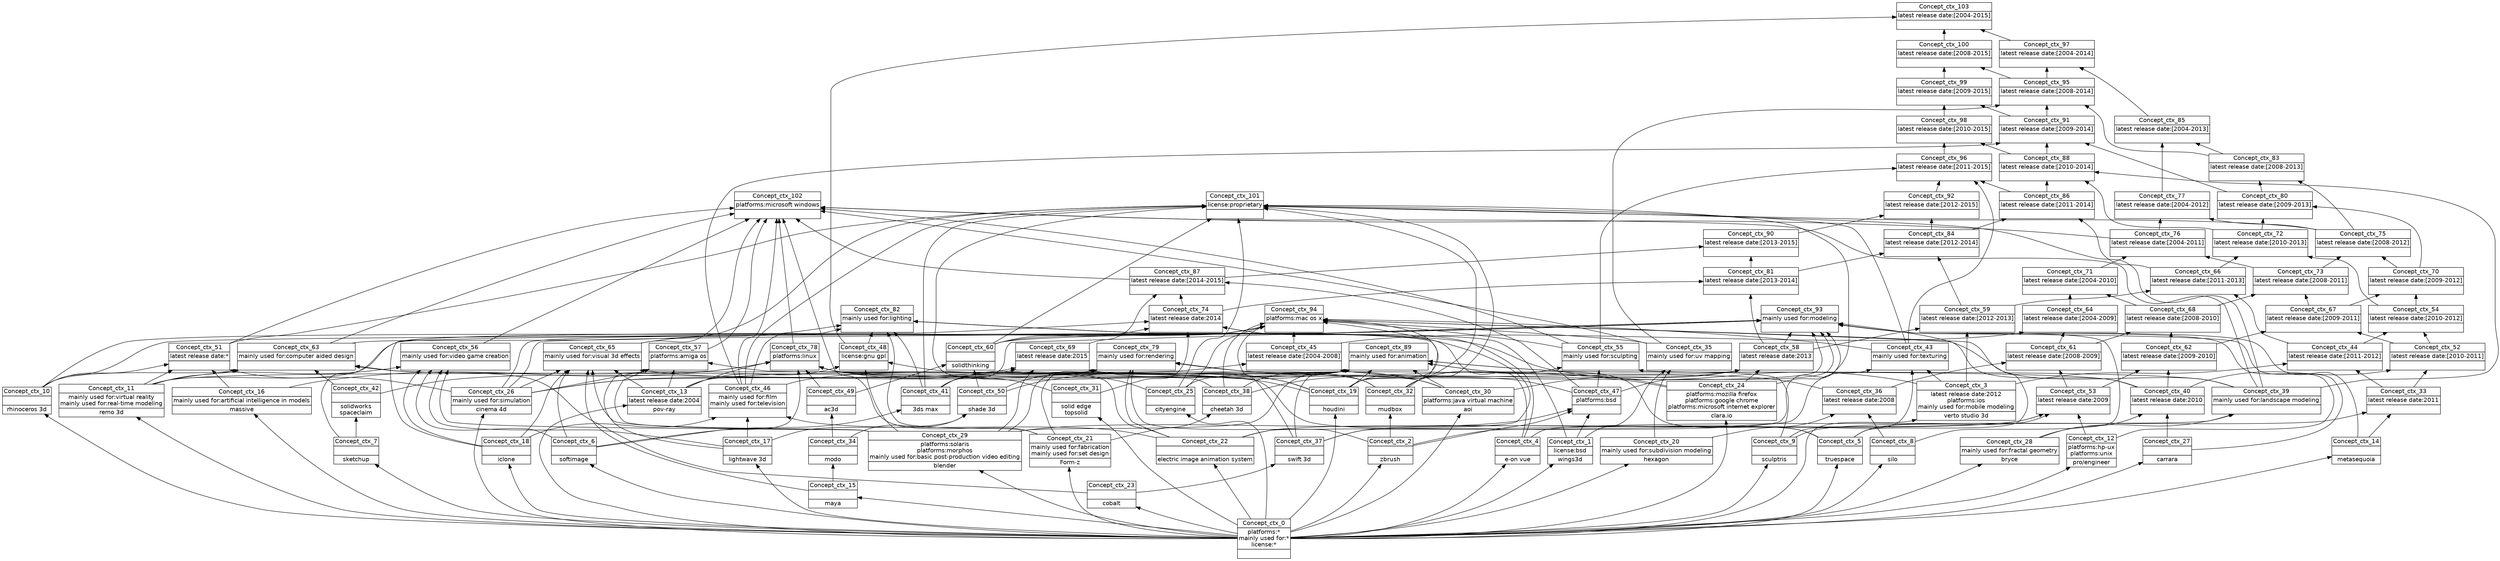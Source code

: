 digraph G { 
	rankdir=BT;
	margin=0;
	node [margin="0.03,0.03",fontname="DejaVu Sans"];
	ranksep=0.3;
	nodesep=0.2;
//graph[label="name:ctx,concept number:104,object number:42,attribute number:89"
73 [shape=none,label=<<table border="0" cellborder="1" cellspacing="0" port="p"><tr><td>Concept_ctx_0</td></tr><tr><td>platforms:*<br/>mainly used for:*<br/>license:*<br/></td></tr><tr><td><br/></td></tr></table>>];
1 [shape=none,label=<<table border="0" cellborder="1" cellspacing="0" port="p"><tr><td>Concept_ctx_13</td></tr><tr><td>latest release date:2004<br/></td></tr><tr><td>pov-ray<br/></td></tr></table>>];
104 [shape=none,label=<<table border="0" cellborder="1" cellspacing="0" port="p"><tr><td>Concept_ctx_18</td></tr><tr><td><br/></td></tr><tr><td>iclone<br/></td></tr></table>>];
108 [shape=none,label=<<table border="0" cellborder="1" cellspacing="0" port="p"><tr><td>Concept_ctx_28</td></tr><tr><td>mainly used for:fractal geometry<br/></td></tr><tr><td>bryce<br/></td></tr></table>>];
109 [shape=none,label=<<table border="0" cellborder="1" cellspacing="0" port="p"><tr><td>Concept_ctx_4</td></tr><tr><td><br/></td></tr><tr><td>e-on vue<br/></td></tr></table>>];
111 [shape=none,label=<<table border="0" cellborder="1" cellspacing="0" port="p"><tr><td>Concept_ctx_10</td></tr><tr><td><br/></td></tr><tr><td>rhinoceros 3d<br/></td></tr></table>>];
112 [shape=none,label=<<table border="0" cellborder="1" cellspacing="0" port="p"><tr><td>Concept_ctx_23</td></tr><tr><td><br/></td></tr><tr><td>cobalt<br/></td></tr></table>>];
113 [shape=none,label=<<table border="0" cellborder="1" cellspacing="0" port="p"><tr><td>Concept_ctx_7</td></tr><tr><td><br/></td></tr><tr><td>sketchup<br/></td></tr></table>>];
118 [shape=none,label=<<table border="0" cellborder="1" cellspacing="0" port="p"><tr><td>Concept_ctx_20</td></tr><tr><td>mainly used for:subdivision modeling<br/></td></tr><tr><td>hexagon<br/></td></tr></table>>];
120 [shape=none,label=<<table border="0" cellborder="1" cellspacing="0" port="p"><tr><td>Concept_ctx_16</td></tr><tr><td>mainly used for:artificial intelligence in models<br/></td></tr><tr><td>massive<br/></td></tr></table>>];
121 [shape=none,label=<<table border="0" cellborder="1" cellspacing="0" port="p"><tr><td>Concept_ctx_2</td></tr><tr><td><br/></td></tr><tr><td>zbrush<br/></td></tr></table>>];
123 [shape=none,label=<<table border="0" cellborder="1" cellspacing="0" port="p"><tr><td>Concept_ctx_19</td></tr><tr><td><br/></td></tr><tr><td>houdini<br/></td></tr></table>>];
124 [shape=none,label=<<table border="0" cellborder="1" cellspacing="0" port="p"><tr><td>Concept_ctx_6</td></tr><tr><td><br/></td></tr><tr><td>softimage<br/></td></tr></table>>];
49 [shape=none,label=<<table border="0" cellborder="1" cellspacing="0" port="p"><tr><td>Concept_ctx_25</td></tr><tr><td><br/></td></tr><tr><td>cityengine<br/></td></tr></table>>];
54 [shape=none,label=<<table border="0" cellborder="1" cellspacing="0" port="p"><tr><td>Concept_ctx_9</td></tr><tr><td><br/></td></tr><tr><td>sculptris<br/></td></tr></table>>];
6 [shape=none,label=<<table border="0" cellborder="1" cellspacing="0" port="p"><tr><td>Concept_ctx_3</td></tr><tr><td>latest release date:2012<br/>platforms:ios<br/>mainly used for:mobile modeling<br/></td></tr><tr><td>verto studio 3d<br/></td></tr></table>>];
62 [shape=none,label=<<table border="0" cellborder="1" cellspacing="0" port="p"><tr><td>Concept_ctx_30</td></tr><tr><td>platforms:java virtual machine<br/></td></tr><tr><td>aoi<br/></td></tr></table>>];
63 [shape=none,label=<<table border="0" cellborder="1" cellspacing="0" port="p"><tr><td>Concept_ctx_1</td></tr><tr><td>license:bsd<br/></td></tr><tr><td>wings3d<br/></td></tr></table>>];
66 [shape=none,label=<<table border="0" cellborder="1" cellspacing="0" port="p"><tr><td>Concept_ctx_29</td></tr><tr><td>platforms:solaris<br/>platforms:morphos<br/>mainly used for:basic post-production video editing<br/></td></tr><tr><td>blender<br/></td></tr></table>>];
67 [shape=none,label=<<table border="0" cellborder="1" cellspacing="0" port="p"><tr><td>Concept_ctx_26</td></tr><tr><td>mainly used for:simulation<br/></td></tr><tr><td>cinema 4d<br/></td></tr></table>>];
68 [shape=none,label=<<table border="0" cellborder="1" cellspacing="0" port="p"><tr><td>Concept_ctx_5</td></tr><tr><td><br/></td></tr><tr><td>truespace<br/></td></tr></table>>];
69 [shape=none,label=<<table border="0" cellborder="1" cellspacing="0" port="p"><tr><td>Concept_ctx_17</td></tr><tr><td><br/></td></tr><tr><td>lightwave 3d<br/></td></tr></table>>];
71 [shape=none,label=<<table border="0" cellborder="1" cellspacing="0" port="p"><tr><td>Concept_ctx_24</td></tr><tr><td>platforms:mozilla firefox<br/>platforms:google chrome<br/>platforms:microsoft internet explorer<br/></td></tr><tr><td>clara.io<br/></td></tr></table>>];
72 [shape=none,label=<<table border="0" cellborder="1" cellspacing="0" port="p"><tr><td>Concept_ctx_12</td></tr><tr><td>platforms:hp-ux<br/>platforms:unix<br/></td></tr><tr><td>pro/engineer<br/></td></tr></table>>];
74 [shape=none,label=<<table border="0" cellborder="1" cellspacing="0" port="p"><tr><td>Concept_ctx_8</td></tr><tr><td><br/></td></tr><tr><td>silo<br/></td></tr></table>>];
75 [shape=none,label=<<table border="0" cellborder="1" cellspacing="0" port="p"><tr><td>Concept_ctx_27</td></tr><tr><td><br/></td></tr><tr><td>carrara<br/></td></tr></table>>];
76 [shape=none,label=<<table border="0" cellborder="1" cellspacing="0" port="p"><tr><td>Concept_ctx_14</td></tr><tr><td><br/></td></tr><tr><td>metasequoia<br/></td></tr></table>>];
77 [shape=none,label=<<table border="0" cellborder="1" cellspacing="0" port="p"><tr><td>Concept_ctx_11</td></tr><tr><td>mainly used for:virtual reality<br/>mainly used for:real-time modeling<br/></td></tr><tr><td>remo 3d<br/></td></tr></table>>];
84 [shape=none,label=<<table border="0" cellborder="1" cellspacing="0" port="p"><tr><td>Concept_ctx_21</td></tr><tr><td>mainly used for:fabrication<br/>mainly used for:set design<br/></td></tr><tr><td>Form-z<br/></td></tr></table>>];
94 [shape=none,label=<<table border="0" cellborder="1" cellspacing="0" port="p"><tr><td>Concept_ctx_15</td></tr><tr><td><br/></td></tr><tr><td>maya<br/></td></tr></table>>];
95 [shape=none,label=<<table border="0" cellborder="1" cellspacing="0" port="p"><tr><td>Concept_ctx_22</td></tr><tr><td><br/></td></tr><tr><td>electric image animation system<br/></td></tr></table>>];
110 [shape=none,label=<<table border="0" cellborder="1" cellspacing="0" port="p"><tr><td>Concept_ctx_39</td></tr><tr><td>mainly used for:landscape modeling<br/></td></tr><tr><td><br/></td></tr></table>>];
115 [shape=none,label=<<table border="0" cellborder="1" cellspacing="0" port="p"><tr><td>Concept_ctx_31</td></tr><tr><td><br/></td></tr><tr><td>solid edge<br/>topsolid<br/></td></tr></table>>];
119 [shape=none,label=<<table border="0" cellborder="1" cellspacing="0" port="p"><tr><td>Concept_ctx_35</td></tr><tr><td>mainly used for:uv mapping<br/></td></tr><tr><td><br/></td></tr></table>>];
125 [shape=none,label=<<table border="0" cellborder="1" cellspacing="0" port="p"><tr><td>Concept_ctx_41</td></tr><tr><td><br/></td></tr><tr><td>3ds max<br/></td></tr></table>>];
126 [shape=none,label=<<table border="0" cellborder="1" cellspacing="0" port="p"><tr><td>Concept_ctx_32</td></tr><tr><td><br/></td></tr><tr><td>mudbox<br/></td></tr></table>>];
2 [shape=none,label=<<table border="0" cellborder="1" cellspacing="0" port="p"><tr><td>Concept_ctx_36</td></tr><tr><td>latest release date:2008<br/></td></tr><tr><td><br/></td></tr></table>>];
4 [shape=none,label=<<table border="0" cellborder="1" cellspacing="0" port="p"><tr><td>Concept_ctx_40</td></tr><tr><td>latest release date:2010<br/></td></tr><tr><td><br/></td></tr></table>>];
5 [shape=none,label=<<table border="0" cellborder="1" cellspacing="0" port="p"><tr><td>Concept_ctx_33</td></tr><tr><td>latest release date:2011<br/></td></tr><tr><td><br/></td></tr></table>>];
78 [shape=none,label=<<table border="0" cellborder="1" cellspacing="0" port="p"><tr><td>Concept_ctx_37</td></tr><tr><td><br/></td></tr><tr><td>swift 3d<br/></td></tr></table>>];
85 [shape=none,label=<<table border="0" cellborder="1" cellspacing="0" port="p"><tr><td>Concept_ctx_38</td></tr><tr><td><br/></td></tr><tr><td>cheetah 3d<br/></td></tr></table>>];
87 [shape=none,label=<<table border="0" cellborder="1" cellspacing="0" port="p"><tr><td>Concept_ctx_34</td></tr><tr><td><br/></td></tr><tr><td>modo<br/></td></tr></table>>];
10 [shape=none,label=<<table border="0" cellborder="1" cellspacing="0" port="p"><tr><td>Concept_ctx_45</td></tr><tr><td>latest release date:[2004-2008]<br/></td></tr><tr><td><br/></td></tr></table>>];
114 [shape=none,label=<<table border="0" cellborder="1" cellspacing="0" port="p"><tr><td>Concept_ctx_42</td></tr><tr><td><br/></td></tr><tr><td>solidworks<br/>spaceclaim<br/></td></tr></table>>];
117 [shape=none,label=<<table border="0" cellborder="1" cellspacing="0" port="p"><tr><td>Concept_ctx_46</td></tr><tr><td>mainly used for:film<br/>mainly used for:television<br/></td></tr><tr><td><br/></td></tr></table>>];
122 [shape=none,label=<<table border="0" cellborder="1" cellspacing="0" port="p"><tr><td>Concept_ctx_43</td></tr><tr><td>mainly used for:texturing<br/></td></tr><tr><td><br/></td></tr></table>>];
127 [shape=none,label=<<table border="0" cellborder="1" cellspacing="0" port="p"><tr><td>Concept_ctx_49</td></tr><tr><td><br/></td></tr><tr><td>ac3d<br/></td></tr></table>>];
130 [shape=none,label=<<table border="0" cellborder="1" cellspacing="0" port="p"><tr><td>Concept_ctx_48</td></tr><tr><td>license:gnu gpl<br/></td></tr><tr><td><br/></td></tr></table>>];
14 [shape=none,label=<<table border="0" cellborder="1" cellspacing="0" port="p"><tr><td>Concept_ctx_44</td></tr><tr><td>latest release date:[2011-2012]<br/></td></tr><tr><td><br/></td></tr></table>>];
65 [shape=none,label=<<table border="0" cellborder="1" cellspacing="0" port="p"><tr><td>Concept_ctx_47</td></tr><tr><td>platforms:bsd<br/></td></tr><tr><td><br/></td></tr></table>>];
13 [shape=none,label=<<table border="0" cellborder="1" cellspacing="0" port="p"><tr><td>Concept_ctx_52</td></tr><tr><td>latest release date:[2010-2011]<br/></td></tr><tr><td><br/></td></tr></table>>];
46 [shape=none,label=<<table border="0" cellborder="1" cellspacing="0" port="p"><tr><td>Concept_ctx_51</td></tr><tr><td>latest release date:*<br/></td></tr><tr><td><br/></td></tr></table>>];
90 [shape=none,label=<<table border="0" cellborder="1" cellspacing="0" port="p"><tr><td>Concept_ctx_50</td></tr><tr><td><br/></td></tr><tr><td>shade 3d<br/></td></tr></table>>];
103 [shape=none,label=<<table border="0" cellborder="1" cellspacing="0" port="p"><tr><td>Concept_ctx_56</td></tr><tr><td>mainly used for:video game creation<br/></td></tr><tr><td><br/></td></tr></table>>];
107 [shape=none,label=<<table border="0" cellborder="1" cellspacing="0" port="p"><tr><td>Concept_ctx_55</td></tr><tr><td>mainly used for:sculpting<br/></td></tr><tr><td><br/></td></tr></table>>];
21 [shape=none,label=<<table border="0" cellborder="1" cellspacing="0" port="p"><tr><td>Concept_ctx_54</td></tr><tr><td>latest release date:[2010-2012]<br/></td></tr><tr><td><br/></td></tr></table>>];
3 [shape=none,label=<<table border="0" cellborder="1" cellspacing="0" port="p"><tr><td>Concept_ctx_53</td></tr><tr><td>latest release date:2009<br/></td></tr><tr><td><br/></td></tr></table>>];
7 [shape=none,label=<<table border="0" cellborder="1" cellspacing="0" port="p"><tr><td>Concept_ctx_58</td></tr><tr><td>latest release date:2013<br/></td></tr><tr><td><br/></td></tr></table>>];
70 [shape=none,label=<<table border="0" cellborder="1" cellspacing="0" port="p"><tr><td>Concept_ctx_57</td></tr><tr><td>platforms:amiga os<br/></td></tr><tr><td><br/></td></tr></table>>];
128 [shape=none,label=<<table border="0" cellborder="1" cellspacing="0" port="p"><tr><td>Concept_ctx_60</td></tr><tr><td><br/></td></tr><tr><td>solidthinking<br/></td></tr></table>>];
15 [shape=none,label=<<table border="0" cellborder="1" cellspacing="0" port="p"><tr><td>Concept_ctx_59</td></tr><tr><td>latest release date:[2012-2013]<br/></td></tr><tr><td><br/></td></tr></table>>];
11 [shape=none,label=<<table border="0" cellborder="1" cellspacing="0" port="p"><tr><td>Concept_ctx_61</td></tr><tr><td>latest release date:[2008-2009]<br/></td></tr><tr><td><br/></td></tr></table>>];
12 [shape=none,label=<<table border="0" cellborder="1" cellspacing="0" port="p"><tr><td>Concept_ctx_62</td></tr><tr><td>latest release date:[2009-2010]<br/></td></tr><tr><td><br/></td></tr></table>>];
105 [shape=none,label=<<table border="0" cellborder="1" cellspacing="0" port="p"><tr><td>Concept_ctx_65</td></tr><tr><td>mainly used for:visual 3d effects<br/></td></tr><tr><td><br/></td></tr></table>>];
116 [shape=none,label=<<table border="0" cellborder="1" cellspacing="0" port="p"><tr><td>Concept_ctx_63</td></tr><tr><td>mainly used for:computer aided design<br/></td></tr><tr><td><br/></td></tr></table>>];
18 [shape=none,label=<<table border="0" cellborder="1" cellspacing="0" port="p"><tr><td>Concept_ctx_64</td></tr><tr><td>latest release date:[2004-2009]<br/></td></tr><tr><td><br/></td></tr></table>>];
22 [shape=none,label=<<table border="0" cellborder="1" cellspacing="0" port="p"><tr><td>Concept_ctx_66</td></tr><tr><td>latest release date:[2011-2013]<br/></td></tr><tr><td><br/></td></tr></table>>];
19 [shape=none,label=<<table border="0" cellborder="1" cellspacing="0" port="p"><tr><td>Concept_ctx_68</td></tr><tr><td>latest release date:[2008-2010]<br/></td></tr><tr><td><br/></td></tr></table>>];
20 [shape=none,label=<<table border="0" cellborder="1" cellspacing="0" port="p"><tr><td>Concept_ctx_67</td></tr><tr><td>latest release date:[2009-2011]<br/></td></tr><tr><td><br/></td></tr></table>>];
9 [shape=none,label=<<table border="0" cellborder="1" cellspacing="0" port="p"><tr><td>Concept_ctx_69</td></tr><tr><td>latest release date:2015<br/></td></tr><tr><td><br/></td></tr></table>>];
25 [shape=none,label=<<table border="0" cellborder="1" cellspacing="0" port="p"><tr><td>Concept_ctx_71</td></tr><tr><td>latest release date:[2004-2010]<br/></td></tr><tr><td><br/></td></tr></table>>];
27 [shape=none,label=<<table border="0" cellborder="1" cellspacing="0" port="p"><tr><td>Concept_ctx_70</td></tr><tr><td>latest release date:[2009-2012]<br/></td></tr><tr><td><br/></td></tr></table>>];
28 [shape=none,label=<<table border="0" cellborder="1" cellspacing="0" port="p"><tr><td>Concept_ctx_72</td></tr><tr><td>latest release date:[2010-2013]<br/></td></tr><tr><td><br/></td></tr></table>>];
26 [shape=none,label=<<table border="0" cellborder="1" cellspacing="0" port="p"><tr><td>Concept_ctx_73</td></tr><tr><td>latest release date:[2008-2011]<br/></td></tr><tr><td><br/></td></tr></table>>];
8 [shape=none,label=<<table border="0" cellborder="1" cellspacing="0" port="p"><tr><td>Concept_ctx_74</td></tr><tr><td>latest release date:2014<br/></td></tr><tr><td><br/></td></tr></table>>];
31 [shape=none,label=<<table border="0" cellborder="1" cellspacing="0" port="p"><tr><td>Concept_ctx_76</td></tr><tr><td>latest release date:[2004-2011]<br/></td></tr><tr><td><br/></td></tr></table>>];
32 [shape=none,label=<<table border="0" cellborder="1" cellspacing="0" port="p"><tr><td>Concept_ctx_75</td></tr><tr><td>latest release date:[2008-2012]<br/></td></tr><tr><td><br/></td></tr></table>>];
101 [shape=none,label=<<table border="0" cellborder="1" cellspacing="0" port="p"><tr><td>Concept_ctx_79</td></tr><tr><td>mainly used for:rendering<br/></td></tr><tr><td><br/></td></tr></table>>];
36 [shape=none,label=<<table border="0" cellborder="1" cellspacing="0" port="p"><tr><td>Concept_ctx_77</td></tr><tr><td>latest release date:[2004-2012]<br/></td></tr><tr><td><br/></td></tr></table>>];
53 [shape=none,label=<<table border="0" cellborder="1" cellspacing="0" port="p"><tr><td>Concept_ctx_78</td></tr><tr><td>platforms:linux<br/></td></tr><tr><td><br/></td></tr></table>>];
33 [shape=none,label=<<table border="0" cellborder="1" cellspacing="0" port="p"><tr><td>Concept_ctx_80</td></tr><tr><td>latest release date:[2009-2013]<br/></td></tr><tr><td><br/></td></tr></table>>];
16 [shape=none,label=<<table border="0" cellborder="1" cellspacing="0" port="p"><tr><td>Concept_ctx_81</td></tr><tr><td>latest release date:[2013-2014]<br/></td></tr><tr><td><br/></td></tr></table>>];
98 [shape=none,label=<<table border="0" cellborder="1" cellspacing="0" port="p"><tr><td>Concept_ctx_82</td></tr><tr><td>mainly used for:lighting<br/></td></tr><tr><td><br/></td></tr></table>>];
23 [shape=none,label=<<table border="0" cellborder="1" cellspacing="0" port="p"><tr><td>Concept_ctx_84</td></tr><tr><td>latest release date:[2012-2014]<br/></td></tr><tr><td><br/></td></tr></table>>];
37 [shape=none,label=<<table border="0" cellborder="1" cellspacing="0" port="p"><tr><td>Concept_ctx_83</td></tr><tr><td>latest release date:[2008-2013]<br/></td></tr><tr><td><br/></td></tr></table>>];
40 [shape=none,label=<<table border="0" cellborder="1" cellspacing="0" port="p"><tr><td>Concept_ctx_85</td></tr><tr><td>latest release date:[2004-2013]<br/></td></tr><tr><td><br/></td></tr></table>>];
29 [shape=none,label=<<table border="0" cellborder="1" cellspacing="0" port="p"><tr><td>Concept_ctx_86</td></tr><tr><td>latest release date:[2011-2014]<br/></td></tr><tr><td><br/></td></tr></table>>];
17 [shape=none,label=<<table border="0" cellborder="1" cellspacing="0" port="p"><tr><td>Concept_ctx_87</td></tr><tr><td>latest release date:[2014-2015]<br/></td></tr><tr><td><br/></td></tr></table>>];
34 [shape=none,label=<<table border="0" cellborder="1" cellspacing="0" port="p"><tr><td>Concept_ctx_88</td></tr><tr><td>latest release date:[2010-2014]<br/></td></tr><tr><td><br/></td></tr></table>>];
93 [shape=none,label=<<table border="0" cellborder="1" cellspacing="0" port="p"><tr><td>Concept_ctx_89</td></tr><tr><td>mainly used for:animation<br/></td></tr><tr><td><br/></td></tr></table>>];
24 [shape=none,label=<<table border="0" cellborder="1" cellspacing="0" port="p"><tr><td>Concept_ctx_90</td></tr><tr><td>latest release date:[2013-2015]<br/></td></tr><tr><td><br/></td></tr></table>>];
30 [shape=none,label=<<table border="0" cellborder="1" cellspacing="0" port="p"><tr><td>Concept_ctx_92</td></tr><tr><td>latest release date:[2012-2015]<br/></td></tr><tr><td><br/></td></tr></table>>];
38 [shape=none,label=<<table border="0" cellborder="1" cellspacing="0" port="p"><tr><td>Concept_ctx_91</td></tr><tr><td>latest release date:[2009-2014]<br/></td></tr><tr><td><br/></td></tr></table>>];
83 [shape=none,label=<<table border="0" cellborder="1" cellspacing="0" port="p"><tr><td>Concept_ctx_93</td></tr><tr><td>mainly used for:modeling<br/></td></tr><tr><td><br/></td></tr></table>>];
35 [shape=none,label=<<table border="0" cellborder="1" cellspacing="0" port="p"><tr><td>Concept_ctx_96</td></tr><tr><td>latest release date:[2011-2015]<br/></td></tr><tr><td><br/></td></tr></table>>];
41 [shape=none,label=<<table border="0" cellborder="1" cellspacing="0" port="p"><tr><td>Concept_ctx_95</td></tr><tr><td>latest release date:[2008-2014]<br/></td></tr><tr><td><br/></td></tr></table>>];
61 [shape=none,label=<<table border="0" cellborder="1" cellspacing="0" port="p"><tr><td>Concept_ctx_94</td></tr><tr><td>platforms:mac os x<br/></td></tr><tr><td><br/></td></tr></table>>];
43 [shape=none,label=<<table border="0" cellborder="1" cellspacing="0" port="p"><tr><td>Concept_ctx_97</td></tr><tr><td>latest release date:[2004-2014]<br/></td></tr><tr><td><br/></td></tr></table>>];
39 [shape=none,label=<<table border="0" cellborder="1" cellspacing="0" port="p"><tr><td>Concept_ctx_98</td></tr><tr><td>latest release date:[2010-2015]<br/></td></tr><tr><td><br/></td></tr></table>>];
42 [shape=none,label=<<table border="0" cellborder="1" cellspacing="0" port="p"><tr><td>Concept_ctx_99</td></tr><tr><td>latest release date:[2009-2015]<br/></td></tr><tr><td><br/></td></tr></table>>];
44 [shape=none,label=<<table border="0" cellborder="1" cellspacing="0" port="p"><tr><td>Concept_ctx_100</td></tr><tr><td>latest release date:[2008-2015]<br/></td></tr><tr><td><br/></td></tr></table>>];
129 [shape=none,label=<<table border="0" cellborder="1" cellspacing="0" port="p"><tr><td>Concept_ctx_101</td></tr><tr><td>license:proprietary<br/></td></tr><tr><td><br/></td></tr></table>>];
45 [shape=none,label=<<table border="0" cellborder="1" cellspacing="0" port="p"><tr><td>Concept_ctx_103</td></tr><tr><td>latest release date:[2004-2015]<br/></td></tr><tr><td><br/></td></tr></table>>];
48 [shape=none,label=<<table border="0" cellborder="1" cellspacing="0" port="p"><tr><td>Concept_ctx_102</td></tr><tr><td>platforms:microsoft windows<br/></td></tr><tr><td><br/></td></tr></table>>];
	73:p -> 1:p
	73:p -> 104:p
	73:p -> 108:p
	73:p -> 109:p
	73:p -> 111:p
	73:p -> 112:p
	73:p -> 113:p
	73:p -> 118:p
	73:p -> 120:p
	73:p -> 121:p
	73:p -> 123:p
	73:p -> 124:p
	73:p -> 49:p
	73:p -> 54:p
	73:p -> 6:p
	73:p -> 62:p
	73:p -> 63:p
	73:p -> 66:p
	73:p -> 67:p
	73:p -> 68:p
	73:p -> 69:p
	73:p -> 71:p
	73:p -> 72:p
	73:p -> 74:p
	73:p -> 75:p
	73:p -> 76:p
	73:p -> 77:p
	73:p -> 84:p
	73:p -> 94:p
	73:p -> 95:p
	108:p -> 110:p
	109:p -> 110:p
	73:p -> 115:p
	118:p -> 119:p
	63:p -> 119:p
	124:p -> 125:p
	121:p -> 126:p
	118:p -> 2:p
	74:p -> 2:p
	75:p -> 4:p
	108:p -> 4:p
	54:p -> 5:p
	76:p -> 5:p
	112:p -> 78:p
	84:p -> 85:p
	94:p -> 87:p
	1:p -> 10:p
	2:p -> 10:p
	113:p -> 114:p
	69:p -> 117:p
	104:p -> 117:p
	95:p -> 117:p
	54:p -> 122:p
	6:p -> 122:p
	121:p -> 122:p
	87:p -> 127:p
	1:p -> 130:p
	66:p -> 130:p
	62:p -> 130:p
	5:p -> 14:p
	6:p -> 14:p
	63:p -> 65:p
	66:p -> 65:p
	121:p -> 65:p
	5:p -> 13:p
	4:p -> 13:p
	67:p -> 46:p
	111:p -> 46:p
	77:p -> 46:p
	120:p -> 46:p
	69:p -> 90:p
	87:p -> 90:p
	69:p -> 103:p
	77:p -> 103:p
	104:p -> 103:p
	124:p -> 103:p
	66:p -> 103:p
	54:p -> 107:p
	65:p -> 107:p
	126:p -> 107:p
	13:p -> 21:p
	14:p -> 21:p
	72:p -> 3:p
	68:p -> 3:p
	78:p -> 3:p
	95:p -> 3:p
	71:p -> 7:p
	85:p -> 7:p
	49:p -> 7:p
	62:p -> 7:p
	69:p -> 70:p
	67:p -> 70:p
	68:p -> 70:p
	1:p -> 70:p
	66:p -> 70:p
	127:p -> 128:p
	90:p -> 128:p
	7:p -> 15:p
	6:p -> 15:p
	2:p -> 11:p
	3:p -> 11:p
	4:p -> 12:p
	3:p -> 12:p
	67:p -> 105:p
	95:p -> 105:p
	104:p -> 105:p
	123:p -> 105:p
	124:p -> 105:p
	1:p -> 105:p
	94:p -> 105:p
	66:p -> 105:p
	77:p -> 116:p
	111:p -> 116:p
	112:p -> 116:p
	115:p -> 116:p
	114:p -> 116:p
	11:p -> 18:p
	10:p -> 18:p
	15:p -> 22:p
	14:p -> 22:p
	11:p -> 19:p
	12:p -> 19:p
	13:p -> 20:p
	12:p -> 20:p
	123:p -> 9:p
	126:p -> 9:p
	125:p -> 9:p
	114:p -> 9:p
	66:p -> 9:p
	18:p -> 25:p
	19:p -> 25:p
	20:p -> 27:p
	21:p -> 27:p
	21:p -> 28:p
	22:p -> 28:p
	20:p -> 26:p
	19:p -> 26:p
	104:p -> 8:p
	109:p -> 8:p
	115:p -> 8:p
	63:p -> 8:p
	128:p -> 8:p
	26:p -> 31:p
	25:p -> 31:p
	27:p -> 32:p
	26:p -> 32:p
	71:p -> 101:p
	67:p -> 101:p
	84:p -> 101:p
	95:p -> 101:p
	121:p -> 101:p
	125:p -> 101:p
	90:p -> 101:p
	66:p -> 101:p
	62:p -> 101:p
	32:p -> 36:p
	31:p -> 36:p
	49:p -> 53:p
	65:p -> 53:p
	77:p -> 53:p
	123:p -> 53:p
	124:p -> 53:p
	126:p -> 53:p
	1:p -> 53:p
	127:p -> 53:p
	120:p -> 53:p
	27:p -> 33:p
	28:p -> 33:p
	8:p -> 16:p
	7:p -> 16:p
	6:p -> 98:p
	84:p -> 98:p
	109:p -> 98:p
	126:p -> 98:p
	125:p -> 98:p
	105:p -> 98:p
	130:p -> 98:p
	117:p -> 98:p
	16:p -> 23:p
	15:p -> 23:p
	32:p -> 37:p
	33:p -> 37:p
	37:p -> 40:p
	36:p -> 40:p
	23:p -> 29:p
	22:p -> 29:p
	9:p -> 17:p
	8:p -> 17:p
	65:p -> 17:p
	29:p -> 34:p
	28:p -> 34:p
	110:p -> 34:p
	110:p -> 93:p
	90:p -> 93:p
	66:p -> 93:p
	117:p -> 93:p
	62:p -> 93:p
	71:p -> 93:p
	4:p -> 93:p
	67:p -> 93:p
	68:p -> 93:p
	85:p -> 93:p
	123:p -> 93:p
	125:p -> 93:p
	78:p -> 93:p
	16:p -> 24:p
	17:p -> 24:p
	24:p -> 30:p
	23:p -> 30:p
	34:p -> 38:p
	33:p -> 38:p
	117:p -> 38:p
	65:p -> 83:p
	7:p -> 83:p
	128:p -> 83:p
	72:p -> 83:p
	74:p -> 83:p
	77:p -> 83:p
	68:p -> 83:p
	75:p -> 83:p
	67:p -> 83:p
	111:p -> 83:p
	123:p -> 83:p
	125:p -> 83:p
	76:p -> 83:p
	78:p -> 83:p
	30:p -> 35:p
	29:p -> 35:p
	107:p -> 35:p
	122:p -> 35:p
	119:p -> 41:p
	37:p -> 41:p
	38:p -> 41:p
	110:p -> 61:p
	128:p -> 61:p
	119:p -> 61:p
	4:p -> 61:p
	10:p -> 61:p
	85:p -> 61:p
	49:p -> 61:p
	95:p -> 61:p
	67:p -> 61:p
	111:p -> 61:p
	113:p -> 61:p
	123:p -> 61:p
	107:p -> 61:p
	78:p -> 61:p
	122:p -> 61:p
	41:p -> 43:p
	40:p -> 43:p
	34:p -> 39:p
	35:p -> 39:p
	39:p -> 42:p
	38:p -> 42:p
	41:p -> 44:p
	42:p -> 44:p
	110:p -> 129:p
	128:p -> 129:p
	32:p -> 129:p
	117:p -> 129:p
	116:p -> 129:p
	71:p -> 129:p
	85:p -> 129:p
	49:p -> 129:p
	123:p -> 129:p
	126:p -> 129:p
	125:p -> 129:p
	46:p -> 129:p
	122:p -> 129:p
	44:p -> 45:p
	130:p -> 45:p
	43:p -> 45:p
	110:p -> 48:p
	31:p -> 48:p
	119:p -> 48:p
	116:p -> 48:p
	117:p -> 48:p
	84:p -> 48:p
	103:p -> 48:p
	53:p -> 48:p
	70:p -> 48:p
	46:p -> 48:p
	105:p -> 48:p
	107:p -> 48:p
	17:p -> 48:p
}